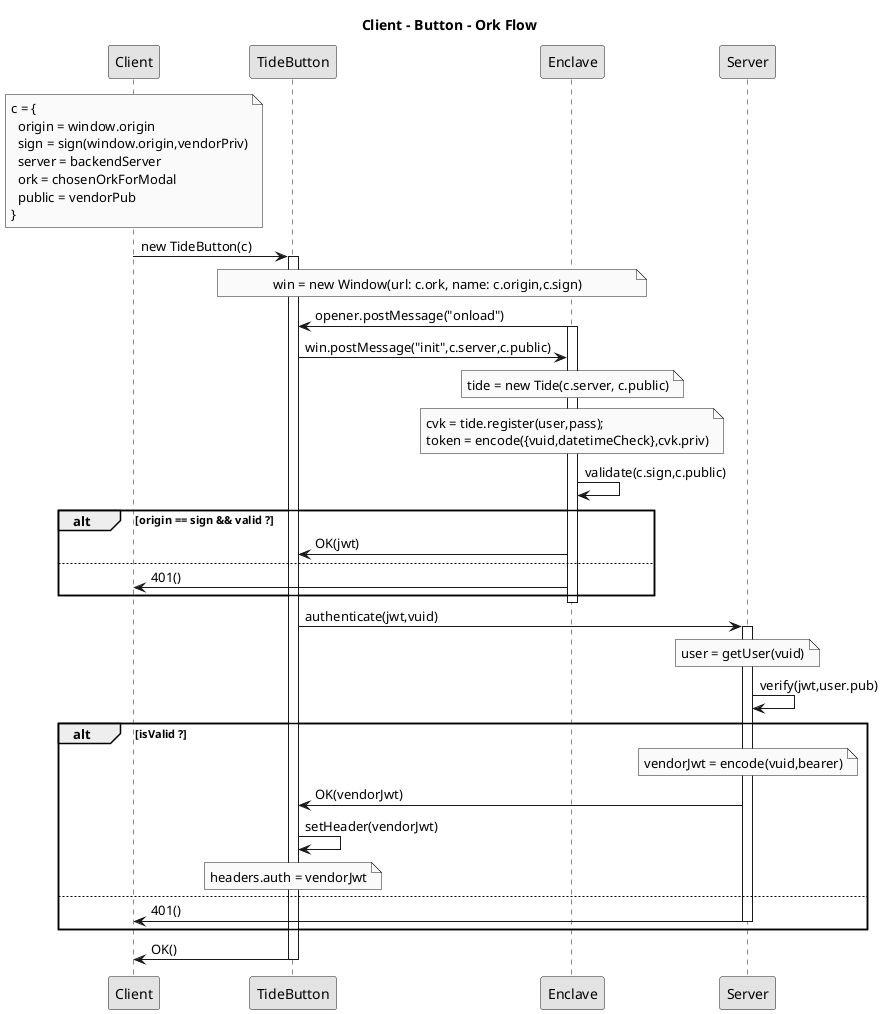 @startuml tideButtonFlow
skinparam monochrome true
skinparam ParticipantPadding 40


title Client - Button - Ork Flow
note over Client
c = {
  origin = window.origin
  sign = sign(window.origin,vendorPriv)
  server = backendServer
  ork = chosenOrkForModal
  public = vendorPub
}
end note
Client->TideButton: new TideButton(c)
activate TideButton


note over TideButton, Enclave
win = new Window(url: c.ork, name: c.origin,c.sign)
end note
Enclave->TideButton: opener.postMessage("onload")
activate Enclave
TideButton->Enclave: win.postMessage("init",c.server,c.public)
note over Enclave
tide = new Tide(c.server, c.public)
end note

note over Enclave
cvk = tide.register(user,pass);
token = encode({vuid,datetimeCheck},cvk.priv)
end note
Enclave->Enclave:validate(c.sign,c.public)
alt origin == sign && valid ?
 Enclave->TideButton:OK(jwt)
    else
  Enclave->Client:401()
end
deactivate Enclave
TideButton->Server:authenticate(jwt,vuid)
note over Server
user = getUser(vuid)
end note
activate Server
Server->Server: verify(jwt,user.pub)
alt isValid ?
  note over Server
  vendorJwt = encode(vuid,bearer)
  end note
  Server->TideButton:OK(vendorJwt)
  TideButton->TideButton:setHeader(vendorJwt)
  note over TideButton
    headers.auth = vendorJwt
  end note
    else
  Server->Client:401()
  deactivate Server
end
TideButton->Client:OK()
deactivate TideButton



' activate Enclave
'   note over User, Enclave
'      new Window(returnUrl, ClientId)
' end note
' Enclave->Ork:tide.login/register()
' activate Ork
' Ork->Enclave:success(cvk)
' deactivate Ork
'   note over  Enclave
'     token = generateJWT(cvk.private)
' end note
'  alt openerDomainValid ?
'      Enclave->User:postMessage(token)
'  else
'   Enclave->User:postMessage(invalid)
'  end
' deactivate Enclave
'   alt isServerToken ?
'      User->Client:getServerToken(token)
'      activate Client
'      Client->User:OK(generateServerJWT(token))
'       note over User
'   header.authorization = token
'  end note
'       User->Client:authorizedRequest()
'  else
'       note over User
'   header.authorization = token
'  end note
'   User->Client:authorizedRequest()
'  end
' Client->User:OK(privateData)
' deactivate Client

' User->Ork :Register with Tide
'     activate Ork
' note over User, Ork
'     new Window(returnUrl, ClientId)
' end note
' note over Ork
'     cvk = tide.login/register()
' end note
' alt openerDomainValid ?
'     Ork->User:postMessage(cvk)
' else
'  Ork->User:postMessage(invalid)
' end
' deactivate Ork
' User->Client:requestLogin(vuid)
'  activate Client
'  alt UserExists ?
'     note over Client
' User = fetchUser(vuid)
' token = generateJWT(User.vuid)
' eToken = encrypt(token, User.ClientAuth)
' end note
' Client->User:OK(eToken)
' else
' Client->User:NOTFOUND()
' end
' deactivate Client 
' note over User
' token = decrypt(eToken,User.ClientAuth)
' header.authorization = token
' end note
' activate Client
' User->Client: authorizedRequest()
' Client->User:OK()
' deactivate Client 
@enduml